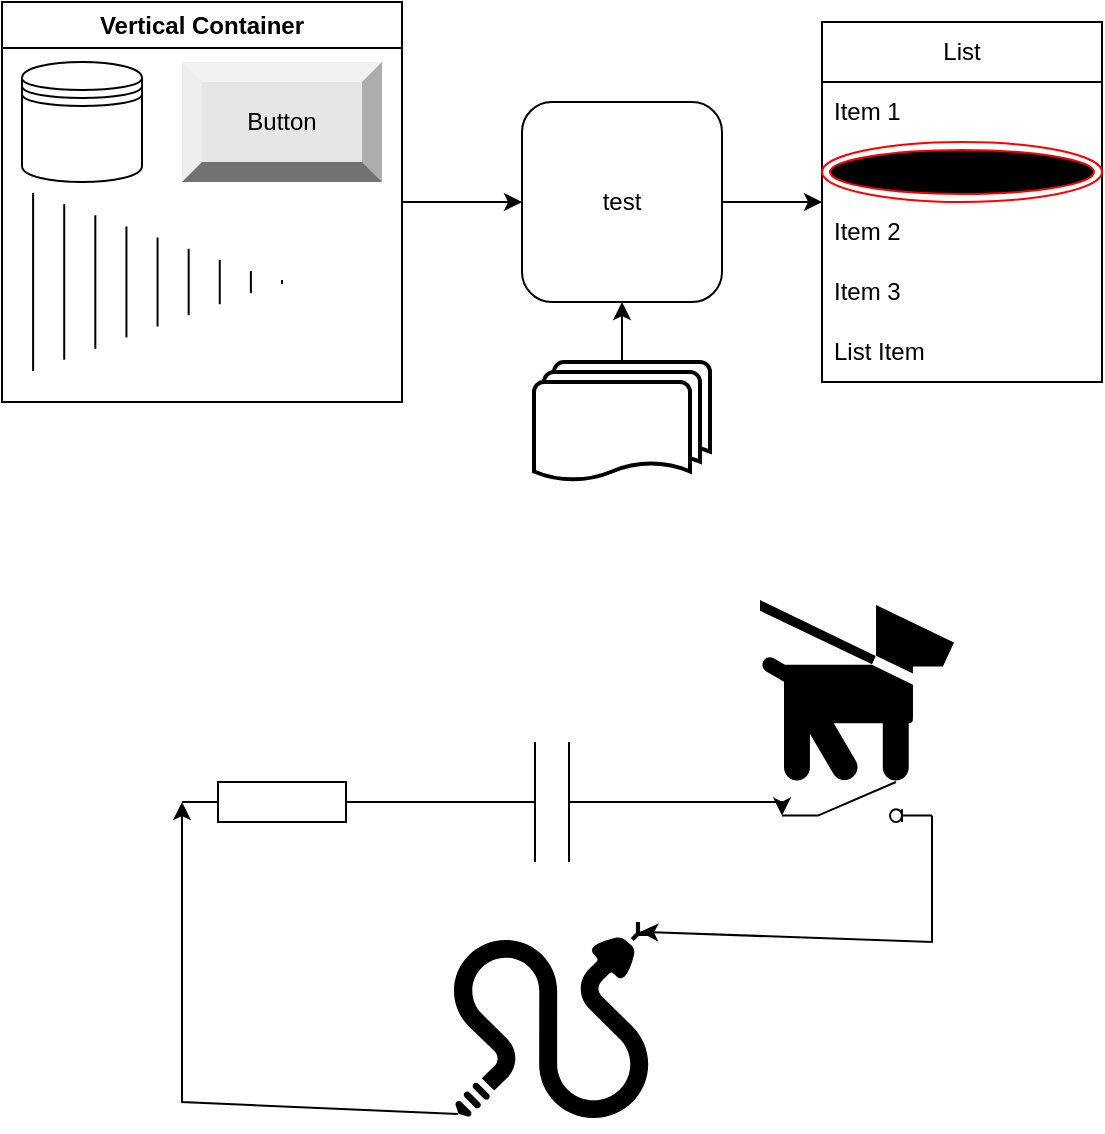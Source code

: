 <mxfile version="24.7.17">
  <diagram name="第 1 页" id="msAU73H-JyNjL9Z8YoWB">
    <mxGraphModel dx="786" dy="421" grid="1" gridSize="10" guides="1" tooltips="1" connect="1" arrows="1" fold="1" page="1" pageScale="1" pageWidth="827" pageHeight="1169" math="0" shadow="0">
      <root>
        <mxCell id="0" />
        <mxCell id="1" parent="0" />
        <mxCell id="xSUPikREnTMge6ByH-9U-6" style="edgeStyle=orthogonalEdgeStyle;rounded=0;orthogonalLoop=1;jettySize=auto;html=1;exitX=1;exitY=0.5;exitDx=0;exitDy=0;entryX=0;entryY=0.5;entryDx=0;entryDy=0;" edge="1" parent="1" source="xSUPikREnTMge6ByH-9U-1" target="xSUPikREnTMge6ByH-9U-2">
          <mxGeometry relative="1" as="geometry" />
        </mxCell>
        <mxCell id="xSUPikREnTMge6ByH-9U-1" value="test" style="rounded=1;whiteSpace=wrap;html=1;" vertex="1" parent="1">
          <mxGeometry x="340" y="620" width="100" height="100" as="geometry" />
        </mxCell>
        <mxCell id="xSUPikREnTMge6ByH-9U-2" value="List" style="swimlane;fontStyle=0;childLayout=stackLayout;horizontal=1;startSize=30;horizontalStack=0;resizeParent=1;resizeParentMax=0;resizeLast=0;collapsible=1;marginBottom=0;whiteSpace=wrap;html=1;" vertex="1" parent="1">
          <mxGeometry x="490" y="580" width="140" height="180" as="geometry">
            <mxRectangle x="450" y="610" width="60" height="30" as="alternateBounds" />
          </mxGeometry>
        </mxCell>
        <mxCell id="xSUPikREnTMge6ByH-9U-3" value="Item 1" style="text;strokeColor=none;fillColor=none;align=left;verticalAlign=middle;spacingLeft=4;spacingRight=4;overflow=hidden;points=[[0,0.5],[1,0.5]];portConstraint=eastwest;rotatable=0;whiteSpace=wrap;html=1;" vertex="1" parent="xSUPikREnTMge6ByH-9U-2">
          <mxGeometry y="30" width="140" height="30" as="geometry" />
        </mxCell>
        <mxCell id="xSUPikREnTMge6ByH-9U-15" value="" style="ellipse;html=1;shape=endState;fillColor=#000000;strokeColor=#ff0000;" vertex="1" parent="xSUPikREnTMge6ByH-9U-2">
          <mxGeometry y="60" width="140" height="30" as="geometry" />
        </mxCell>
        <mxCell id="xSUPikREnTMge6ByH-9U-4" value="Item 2" style="text;strokeColor=none;fillColor=none;align=left;verticalAlign=middle;spacingLeft=4;spacingRight=4;overflow=hidden;points=[[0,0.5],[1,0.5]];portConstraint=eastwest;rotatable=0;whiteSpace=wrap;html=1;" vertex="1" parent="xSUPikREnTMge6ByH-9U-2">
          <mxGeometry y="90" width="140" height="30" as="geometry" />
        </mxCell>
        <mxCell id="xSUPikREnTMge6ByH-9U-5" value="Item 3" style="text;strokeColor=none;fillColor=none;align=left;verticalAlign=middle;spacingLeft=4;spacingRight=4;overflow=hidden;points=[[0,0.5],[1,0.5]];portConstraint=eastwest;rotatable=0;whiteSpace=wrap;html=1;" vertex="1" parent="xSUPikREnTMge6ByH-9U-2">
          <mxGeometry y="120" width="140" height="30" as="geometry" />
        </mxCell>
        <mxCell id="xSUPikREnTMge6ByH-9U-7" value="List Item" style="text;strokeColor=none;fillColor=none;align=left;verticalAlign=middle;spacingLeft=4;spacingRight=4;overflow=hidden;points=[[0,0.5],[1,0.5]];portConstraint=eastwest;rotatable=0;whiteSpace=wrap;html=1;" vertex="1" parent="xSUPikREnTMge6ByH-9U-2">
          <mxGeometry y="150" width="140" height="30" as="geometry" />
        </mxCell>
        <mxCell id="xSUPikREnTMge6ByH-9U-9" style="edgeStyle=orthogonalEdgeStyle;rounded=0;orthogonalLoop=1;jettySize=auto;html=1;exitX=1;exitY=0.5;exitDx=0;exitDy=0;entryX=0;entryY=0.5;entryDx=0;entryDy=0;" edge="1" parent="1" source="xSUPikREnTMge6ByH-9U-8" target="xSUPikREnTMge6ByH-9U-1">
          <mxGeometry relative="1" as="geometry" />
        </mxCell>
        <mxCell id="xSUPikREnTMge6ByH-9U-8" value="Vertical Container" style="swimlane;whiteSpace=wrap;html=1;" vertex="1" parent="1">
          <mxGeometry x="80" y="570" width="200" height="200" as="geometry" />
        </mxCell>
        <mxCell id="xSUPikREnTMge6ByH-9U-10" value="" style="shape=datastore;whiteSpace=wrap;html=1;" vertex="1" parent="xSUPikREnTMge6ByH-9U-8">
          <mxGeometry x="10" y="30" width="60" height="60" as="geometry" />
        </mxCell>
        <mxCell id="xSUPikREnTMge6ByH-9U-11" value="Button" style="labelPosition=center;verticalLabelPosition=middle;align=center;html=1;shape=mxgraph.basic.shaded_button;dx=10;fillColor=#E6E6E6;strokeColor=none;whiteSpace=wrap;" vertex="1" parent="xSUPikREnTMge6ByH-9U-8">
          <mxGeometry x="90" y="30" width="100" height="60" as="geometry" />
        </mxCell>
        <mxCell id="xSUPikREnTMge6ByH-9U-12" value="" style="shape=mxgraph.arrows2.wedgeArrowDashed2;html=1;bendable=0;startWidth=50;stepSize=15;rounded=0;" edge="1" parent="xSUPikREnTMge6ByH-9U-8">
          <mxGeometry width="100" height="100" relative="1" as="geometry">
            <mxPoint y="140" as="sourcePoint" />
            <mxPoint x="140" y="140" as="targetPoint" />
          </mxGeometry>
        </mxCell>
        <mxCell id="xSUPikREnTMge6ByH-9U-14" style="edgeStyle=orthogonalEdgeStyle;rounded=0;orthogonalLoop=1;jettySize=auto;html=1;entryX=0.5;entryY=1;entryDx=0;entryDy=0;" edge="1" parent="1" source="xSUPikREnTMge6ByH-9U-13" target="xSUPikREnTMge6ByH-9U-1">
          <mxGeometry relative="1" as="geometry" />
        </mxCell>
        <mxCell id="xSUPikREnTMge6ByH-9U-13" value="" style="strokeWidth=2;html=1;shape=mxgraph.flowchart.multi-document;whiteSpace=wrap;" vertex="1" parent="1">
          <mxGeometry x="346" y="750" width="88" height="60" as="geometry" />
        </mxCell>
        <mxCell id="xSUPikREnTMge6ByH-9U-16" value="" style="pointerEvents=1;verticalLabelPosition=bottom;shadow=0;dashed=0;align=center;html=1;verticalAlign=top;shape=mxgraph.electrical.resistors.resistor_1;" vertex="1" parent="1">
          <mxGeometry x="170" y="960" width="100" height="20" as="geometry" />
        </mxCell>
        <mxCell id="xSUPikREnTMge6ByH-9U-19" style="edgeStyle=orthogonalEdgeStyle;rounded=0;orthogonalLoop=1;jettySize=auto;html=1;exitX=1;exitY=0.5;exitDx=0;exitDy=0;exitPerimeter=0;entryX=0;entryY=0.84;entryDx=0;entryDy=0;" edge="1" parent="1" source="xSUPikREnTMge6ByH-9U-17" target="xSUPikREnTMge6ByH-9U-18">
          <mxGeometry relative="1" as="geometry" />
        </mxCell>
        <mxCell id="xSUPikREnTMge6ByH-9U-17" value="" style="pointerEvents=1;verticalLabelPosition=bottom;shadow=0;dashed=0;align=center;html=1;verticalAlign=top;shape=mxgraph.electrical.capacitors.capacitor_1;" vertex="1" parent="1">
          <mxGeometry x="270" y="940" width="170" height="60" as="geometry" />
        </mxCell>
        <mxCell id="xSUPikREnTMge6ByH-9U-18" value="" style="html=1;shape=mxgraph.electrical.electro-mechanical.switchDisconnector;aspect=fixed;elSwitchState=off;" vertex="1" parent="1">
          <mxGeometry x="470" y="960" width="75" height="20" as="geometry" />
        </mxCell>
        <mxCell id="xSUPikREnTMge6ByH-9U-20" value="" style="shape=mxgraph.signs.animals.snake;html=1;pointerEvents=1;fillColor=#000000;strokeColor=none;verticalLabelPosition=bottom;verticalAlign=top;align=center;sketch=0;" vertex="1" parent="1">
          <mxGeometry x="306" y="1030" width="98" height="98" as="geometry" />
        </mxCell>
        <mxCell id="xSUPikREnTMge6ByH-9U-22" style="edgeStyle=none;rounded=0;orthogonalLoop=1;jettySize=auto;html=1;exitX=0.02;exitY=0.98;exitDx=0;exitDy=0;exitPerimeter=0;entryX=0;entryY=0.5;entryDx=0;entryDy=0;entryPerimeter=0;" edge="1" parent="1" source="xSUPikREnTMge6ByH-9U-20" target="xSUPikREnTMge6ByH-9U-16">
          <mxGeometry relative="1" as="geometry">
            <Array as="points">
              <mxPoint x="170" y="1120" />
            </Array>
          </mxGeometry>
        </mxCell>
        <mxCell id="xSUPikREnTMge6ByH-9U-24" style="edgeStyle=none;rounded=0;orthogonalLoop=1;jettySize=auto;html=1;exitX=1;exitY=0.84;exitDx=0;exitDy=0;entryX=0.95;entryY=0.05;entryDx=0;entryDy=0;entryPerimeter=0;" edge="1" parent="1" source="xSUPikREnTMge6ByH-9U-18" target="xSUPikREnTMge6ByH-9U-20">
          <mxGeometry relative="1" as="geometry">
            <Array as="points">
              <mxPoint x="545" y="1040" />
            </Array>
          </mxGeometry>
        </mxCell>
        <mxCell id="xSUPikREnTMge6ByH-9U-25" value="" style="shape=mxgraph.signs.animals.dog_on_leash;html=1;pointerEvents=1;fillColor=#000000;strokeColor=none;verticalLabelPosition=bottom;verticalAlign=top;align=center;sketch=0;" vertex="1" parent="1">
          <mxGeometry x="459" y="869" width="97" height="91" as="geometry" />
        </mxCell>
      </root>
    </mxGraphModel>
  </diagram>
</mxfile>
